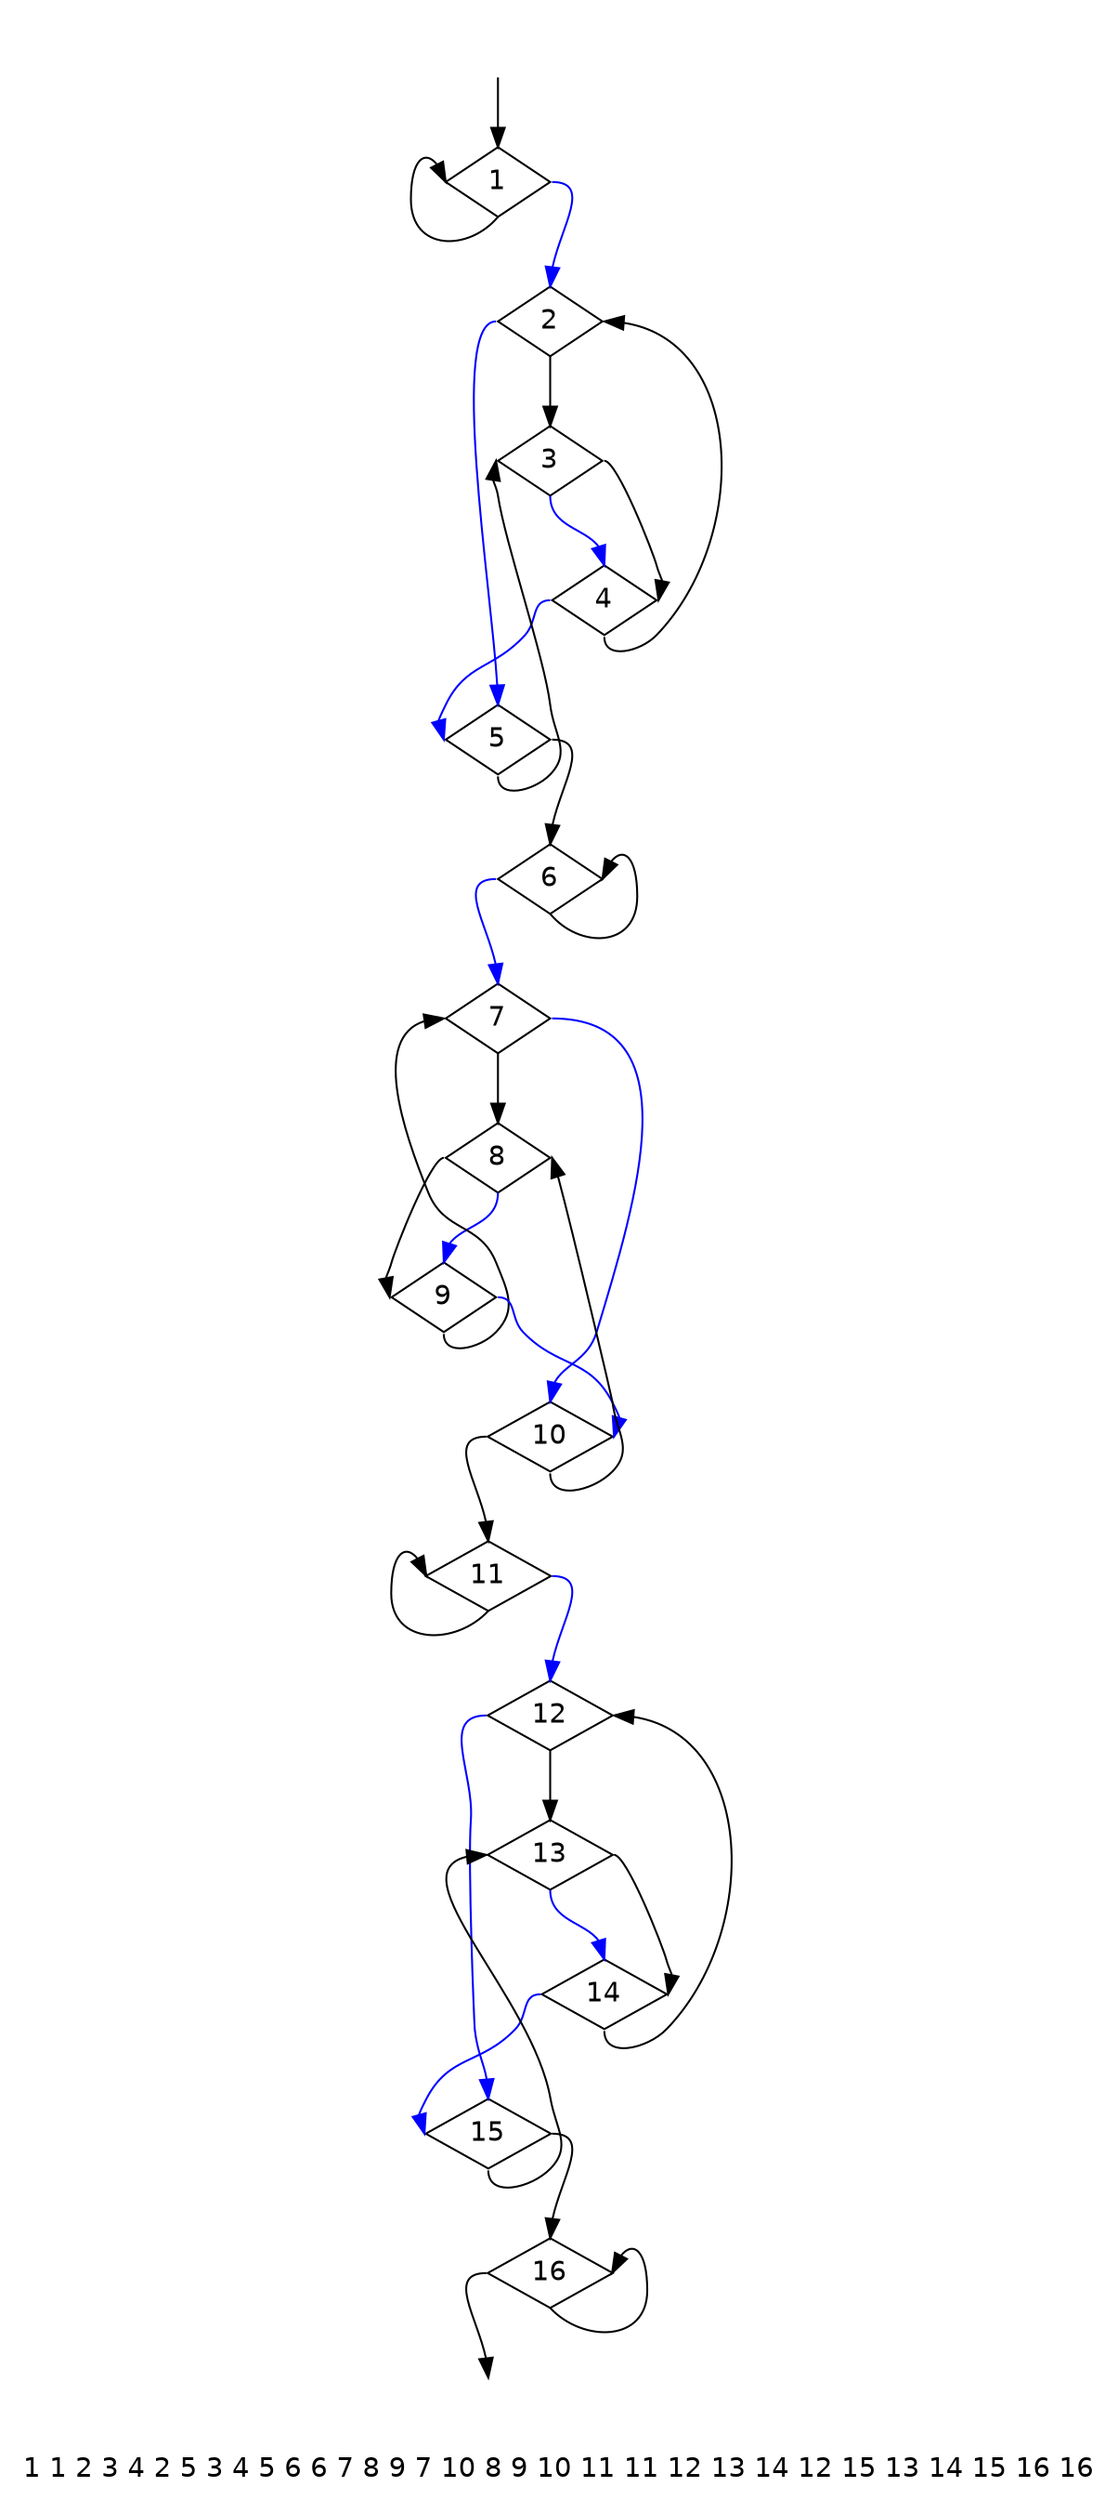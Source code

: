 digraph {
fontname="Helvetica"
node [fontname="Helvetica"]
node [shape=diamond]
label="1 1 2 3 4 2 5 3 4 5 6 6 7 8 9 7 10 8 9 10 11 11 12 13 14 12 15 13 14 15 16 16"
a [style="invis"]
b [style="invis"]
a:s -> 1:n
1:s -> 1:w
1:e -> 2:n [color="blue"]
2:s -> 3:n
3:s -> 4:n [color="blue"]
4:s -> 2:e
2:w -> 5:n [color="blue"]
5:s -> 3:w
3:e -> 4:e
4:w -> 5:w [color="blue"]
5:e -> 6:n
6:s -> 6:e
6:w -> 7:n [color="blue"]
7:s -> 8:n
8:s -> 9:n [color="blue"]
9:s -> 7:w
7:e -> 10:n [color="blue"]
10:s -> 8:e
8:w -> 9:w
9:e -> 10:e [color="blue"]
10:w -> 11:n
11:s -> 11:w
11:e -> 12:n [color="blue"]
12:s -> 13:n
13:s -> 14:n [color="blue"]
14:s -> 12:e
12:w -> 15:n [color="blue"]
15:s -> 13:w
13:e -> 14:e
14:w -> 15:w [color="blue"]
15:e -> 16:n
16:s -> 16:e
16:w -> b:n
}
